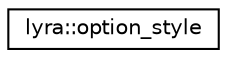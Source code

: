 digraph "Graphical Class Hierarchy"
{
 // INTERACTIVE_SVG=YES
 // LATEX_PDF_SIZE
  edge [fontname="Helvetica",fontsize="10",labelfontname="Helvetica",labelfontsize="10"];
  node [fontname="Helvetica",fontsize="10",shape=record];
  rankdir="LR";
  Node0 [label="lyra::option_style",height=0.2,width=0.4,color="black", fillcolor="white", style="filled",URL="$structlyra_1_1option__style.html",tooltip=" "];
}

